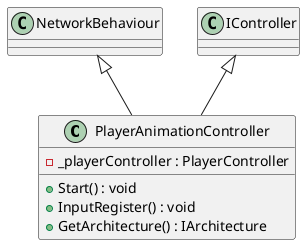 @startuml
class PlayerAnimationController {
    - _playerController : PlayerController
    + Start() : void
    + InputRegister() : void
    + GetArchitecture() : IArchitecture
}
NetworkBehaviour <|-- PlayerAnimationController
IController <|-- PlayerAnimationController
@enduml
